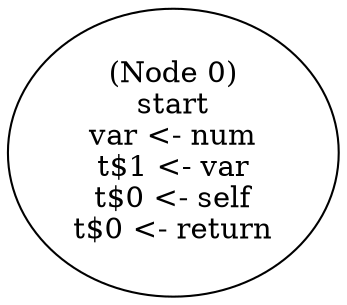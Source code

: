 digraph set_var_pre {
  n0 [label="(Node 0)\nstart\nvar <- num\nt$1 <- var\nt$0 <- self\nt$0 <- return\n"];
}

